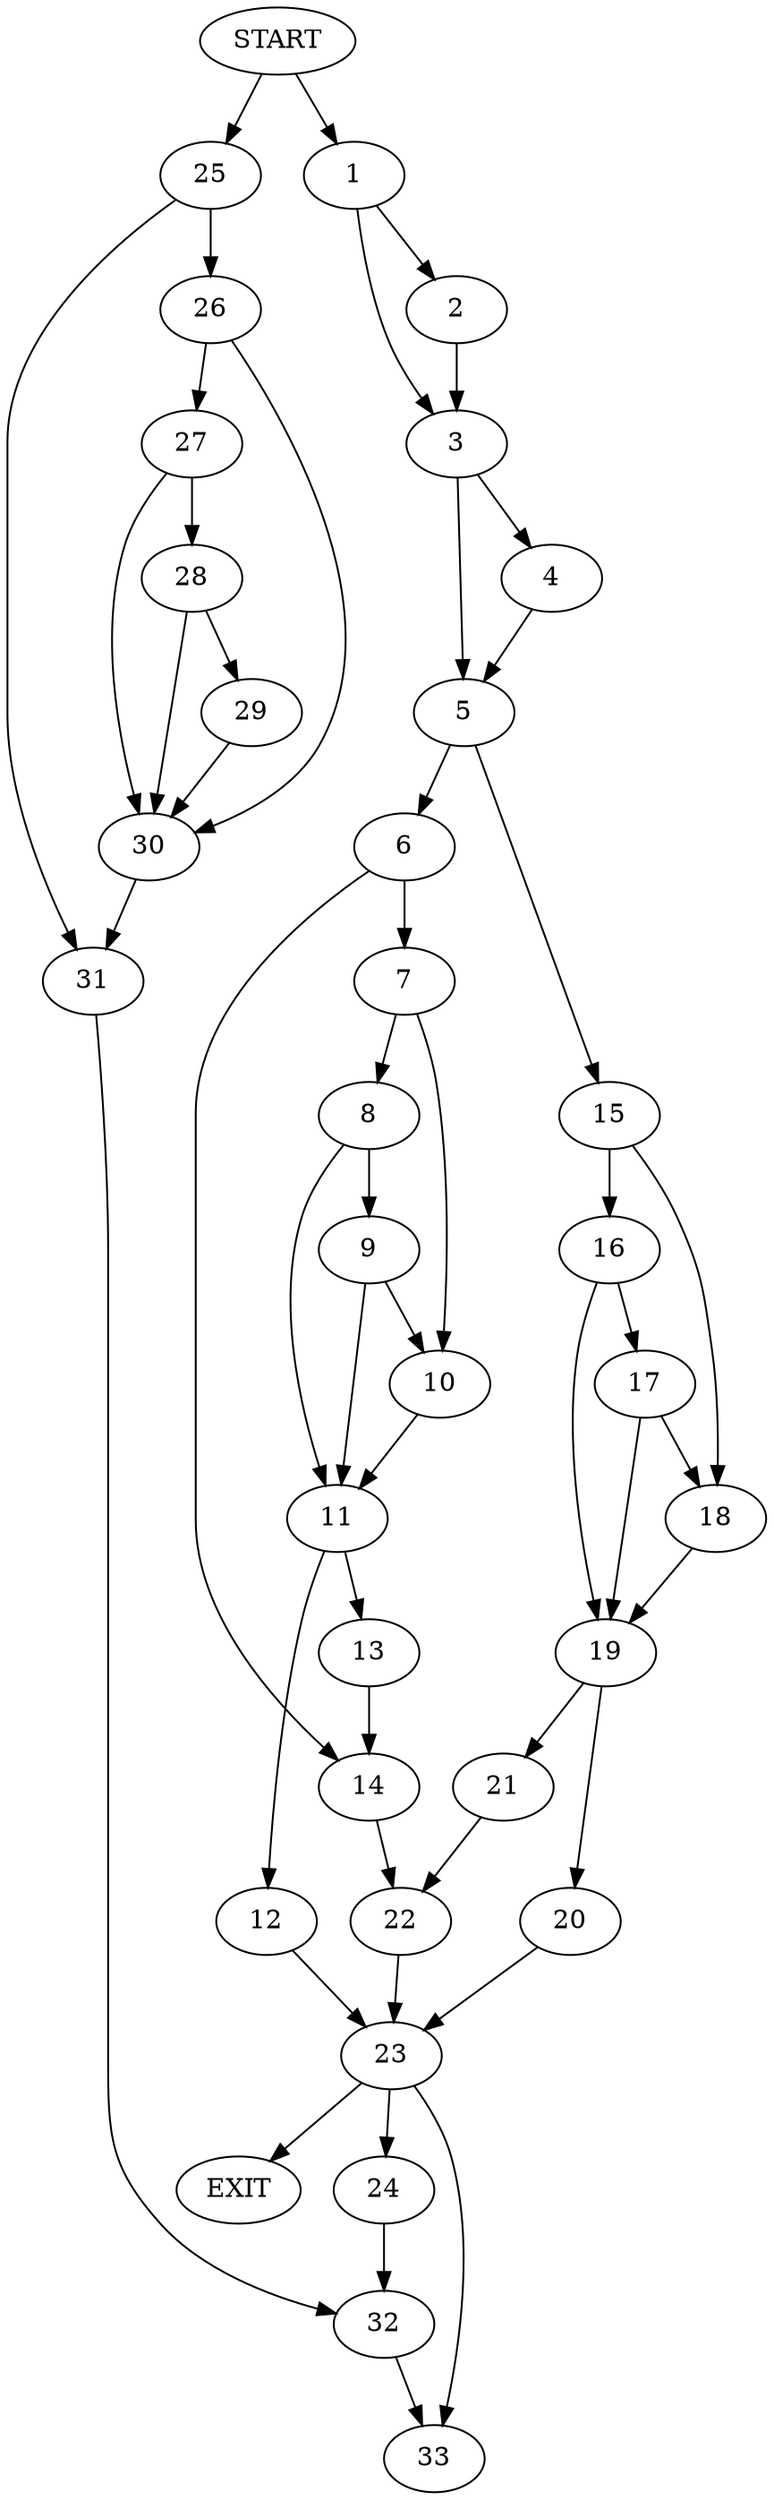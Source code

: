 digraph { 
0 [label="START"];
1;
2;
3;
4;
5;
6;
7;
8;
9;
10;
11;
12;
13;
14;
15;
16;
17;
18;
19;
20;
21;
22;
23;
24;
25;
26;
27;
28;
29;
30;
31;
32;
33;
34[label="EXIT"];
0 -> 1;
0 -> 25;
1 -> 2;
1 -> 3;
2 -> 3;
3 -> 5;
3 -> 4;
4 -> 5;
5 -> 6;
5 -> 15;
6 -> 7;
6 -> 14;
7 -> 10;
7 -> 8;
8 -> 9;
8 -> 11;
9 -> 11;
9 -> 10;
10 -> 11;
11 -> 12;
11 -> 13;
12 -> 23;
13 -> 14;
14 -> 22;
15 -> 18;
15 -> 16;
16 -> 17;
16 -> 19;
17 -> 19;
17 -> 18;
18 -> 19;
19 -> 20;
19 -> 21;
20 -> 23;
21 -> 22;
22 -> 23;
23 -> 34;
23 -> 24;
23:s2 -> 33;
24 -> 32;
25 -> 26;
25 -> 31;
26 -> 27;
26 -> 30;
27 -> 28;
27 -> 30;
28 -> 30;
28 -> 29;
29 -> 30;
30 -> 31;
31 -> 32;
32 -> 33;
}